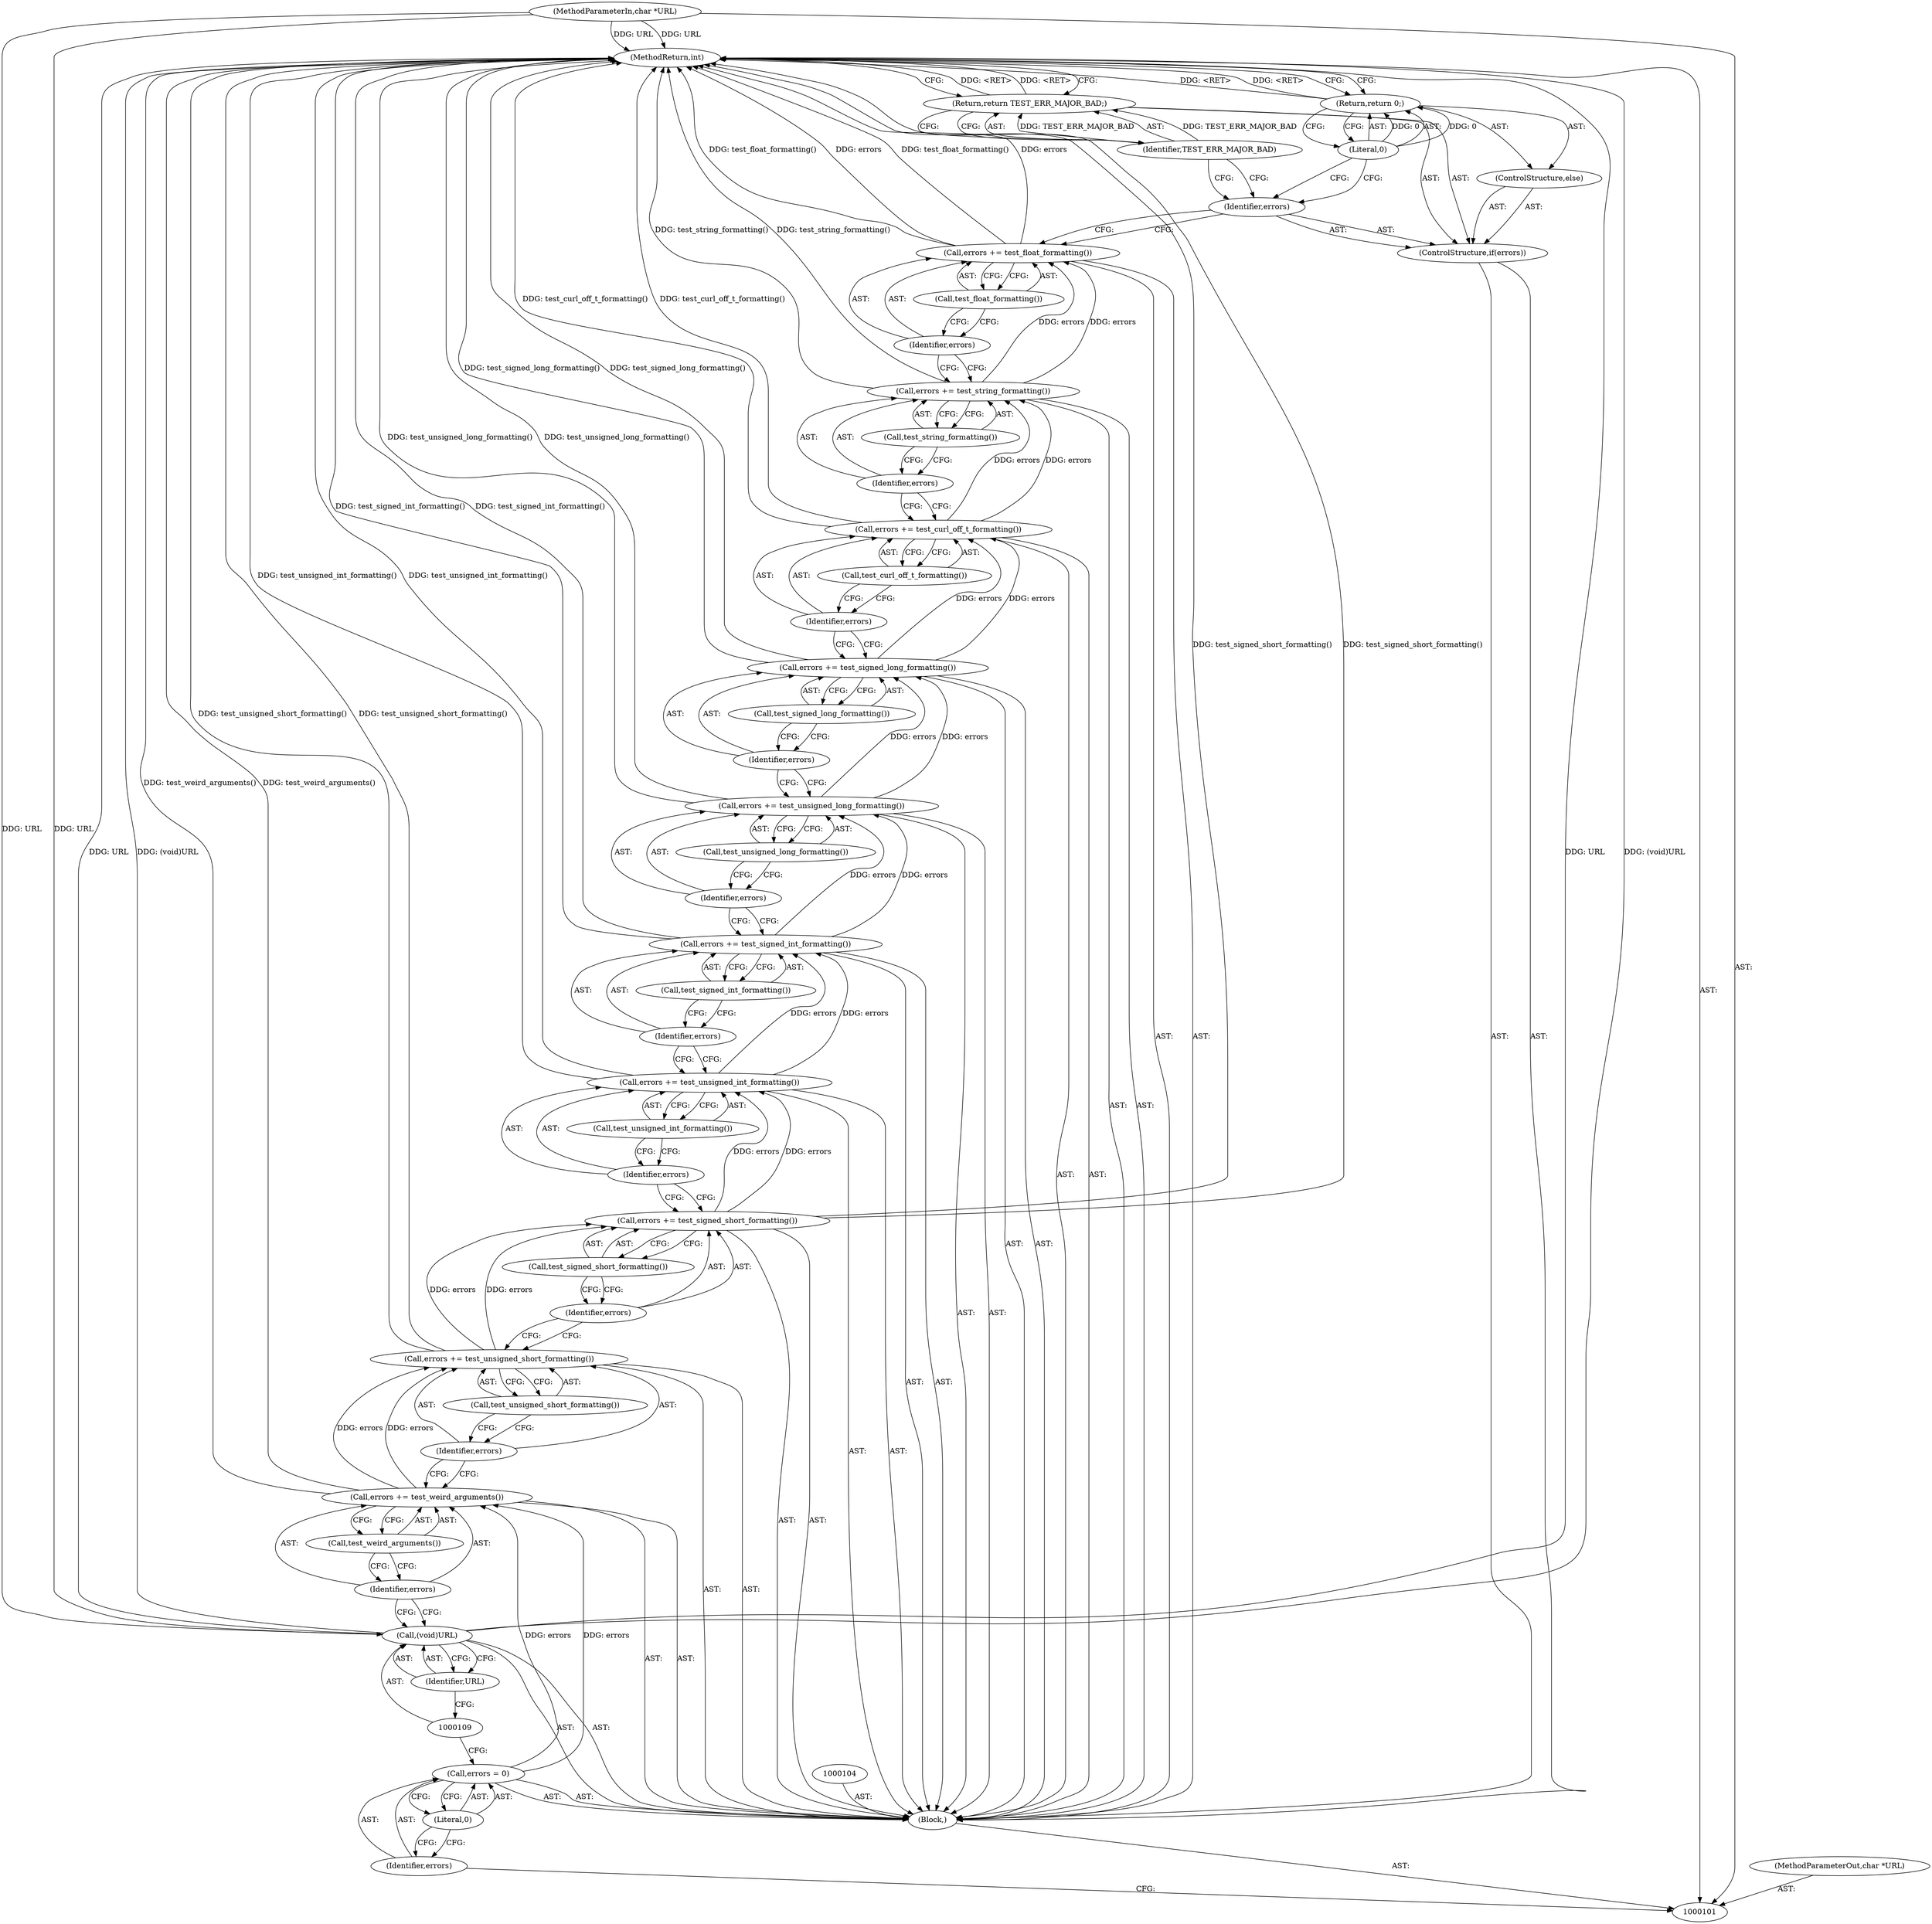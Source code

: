digraph "0_curl_curl-7_51_0-162-g3ab3c16_1" {
"1000148" [label="(MethodReturn,int)"];
"1000102" [label="(MethodParameterIn,char *URL)"];
"1000199" [label="(MethodParameterOut,char *URL)"];
"1000119" [label="(Call,test_signed_short_formatting())"];
"1000117" [label="(Call,errors += test_signed_short_formatting())"];
"1000118" [label="(Identifier,errors)"];
"1000122" [label="(Call,test_unsigned_int_formatting())"];
"1000120" [label="(Call,errors += test_unsigned_int_formatting())"];
"1000121" [label="(Identifier,errors)"];
"1000125" [label="(Call,test_signed_int_formatting())"];
"1000123" [label="(Call,errors += test_signed_int_formatting())"];
"1000124" [label="(Identifier,errors)"];
"1000128" [label="(Call,test_unsigned_long_formatting())"];
"1000126" [label="(Call,errors += test_unsigned_long_formatting())"];
"1000127" [label="(Identifier,errors)"];
"1000131" [label="(Call,test_signed_long_formatting())"];
"1000129" [label="(Call,errors += test_signed_long_formatting())"];
"1000130" [label="(Identifier,errors)"];
"1000103" [label="(Block,)"];
"1000134" [label="(Call,test_curl_off_t_formatting())"];
"1000132" [label="(Call,errors += test_curl_off_t_formatting())"];
"1000133" [label="(Identifier,errors)"];
"1000137" [label="(Call,test_string_formatting())"];
"1000135" [label="(Call,errors += test_string_formatting())"];
"1000136" [label="(Identifier,errors)"];
"1000140" [label="(Call,test_float_formatting())"];
"1000138" [label="(Call,errors += test_float_formatting())"];
"1000139" [label="(Identifier,errors)"];
"1000141" [label="(ControlStructure,if(errors))"];
"1000142" [label="(Identifier,errors)"];
"1000144" [label="(Identifier,TEST_ERR_MAJOR_BAD)"];
"1000143" [label="(Return,return TEST_ERR_MAJOR_BAD;)"];
"1000145" [label="(ControlStructure,else)"];
"1000147" [label="(Literal,0)"];
"1000146" [label="(Return,return 0;)"];
"1000107" [label="(Literal,0)"];
"1000105" [label="(Call,errors = 0)"];
"1000106" [label="(Identifier,errors)"];
"1000108" [label="(Call,(void)URL)"];
"1000110" [label="(Identifier,URL)"];
"1000113" [label="(Call,test_weird_arguments())"];
"1000111" [label="(Call,errors += test_weird_arguments())"];
"1000112" [label="(Identifier,errors)"];
"1000116" [label="(Call,test_unsigned_short_formatting())"];
"1000114" [label="(Call,errors += test_unsigned_short_formatting())"];
"1000115" [label="(Identifier,errors)"];
"1000148" -> "1000101"  [label="AST: "];
"1000148" -> "1000143"  [label="CFG: "];
"1000148" -> "1000146"  [label="CFG: "];
"1000146" -> "1000148"  [label="DDG: <RET>"];
"1000123" -> "1000148"  [label="DDG: test_signed_int_formatting()"];
"1000108" -> "1000148"  [label="DDG: (void)URL"];
"1000108" -> "1000148"  [label="DDG: URL"];
"1000138" -> "1000148"  [label="DDG: test_float_formatting()"];
"1000138" -> "1000148"  [label="DDG: errors"];
"1000102" -> "1000148"  [label="DDG: URL"];
"1000120" -> "1000148"  [label="DDG: test_unsigned_int_formatting()"];
"1000117" -> "1000148"  [label="DDG: test_signed_short_formatting()"];
"1000135" -> "1000148"  [label="DDG: test_string_formatting()"];
"1000129" -> "1000148"  [label="DDG: test_signed_long_formatting()"];
"1000132" -> "1000148"  [label="DDG: test_curl_off_t_formatting()"];
"1000111" -> "1000148"  [label="DDG: test_weird_arguments()"];
"1000126" -> "1000148"  [label="DDG: test_unsigned_long_formatting()"];
"1000114" -> "1000148"  [label="DDG: test_unsigned_short_formatting()"];
"1000143" -> "1000148"  [label="DDG: <RET>"];
"1000102" -> "1000101"  [label="AST: "];
"1000102" -> "1000148"  [label="DDG: URL"];
"1000102" -> "1000108"  [label="DDG: URL"];
"1000199" -> "1000101"  [label="AST: "];
"1000119" -> "1000117"  [label="AST: "];
"1000119" -> "1000118"  [label="CFG: "];
"1000117" -> "1000119"  [label="CFG: "];
"1000117" -> "1000103"  [label="AST: "];
"1000117" -> "1000119"  [label="CFG: "];
"1000118" -> "1000117"  [label="AST: "];
"1000119" -> "1000117"  [label="AST: "];
"1000121" -> "1000117"  [label="CFG: "];
"1000117" -> "1000148"  [label="DDG: test_signed_short_formatting()"];
"1000114" -> "1000117"  [label="DDG: errors"];
"1000117" -> "1000120"  [label="DDG: errors"];
"1000118" -> "1000117"  [label="AST: "];
"1000118" -> "1000114"  [label="CFG: "];
"1000119" -> "1000118"  [label="CFG: "];
"1000122" -> "1000120"  [label="AST: "];
"1000122" -> "1000121"  [label="CFG: "];
"1000120" -> "1000122"  [label="CFG: "];
"1000120" -> "1000103"  [label="AST: "];
"1000120" -> "1000122"  [label="CFG: "];
"1000121" -> "1000120"  [label="AST: "];
"1000122" -> "1000120"  [label="AST: "];
"1000124" -> "1000120"  [label="CFG: "];
"1000120" -> "1000148"  [label="DDG: test_unsigned_int_formatting()"];
"1000117" -> "1000120"  [label="DDG: errors"];
"1000120" -> "1000123"  [label="DDG: errors"];
"1000121" -> "1000120"  [label="AST: "];
"1000121" -> "1000117"  [label="CFG: "];
"1000122" -> "1000121"  [label="CFG: "];
"1000125" -> "1000123"  [label="AST: "];
"1000125" -> "1000124"  [label="CFG: "];
"1000123" -> "1000125"  [label="CFG: "];
"1000123" -> "1000103"  [label="AST: "];
"1000123" -> "1000125"  [label="CFG: "];
"1000124" -> "1000123"  [label="AST: "];
"1000125" -> "1000123"  [label="AST: "];
"1000127" -> "1000123"  [label="CFG: "];
"1000123" -> "1000148"  [label="DDG: test_signed_int_formatting()"];
"1000120" -> "1000123"  [label="DDG: errors"];
"1000123" -> "1000126"  [label="DDG: errors"];
"1000124" -> "1000123"  [label="AST: "];
"1000124" -> "1000120"  [label="CFG: "];
"1000125" -> "1000124"  [label="CFG: "];
"1000128" -> "1000126"  [label="AST: "];
"1000128" -> "1000127"  [label="CFG: "];
"1000126" -> "1000128"  [label="CFG: "];
"1000126" -> "1000103"  [label="AST: "];
"1000126" -> "1000128"  [label="CFG: "];
"1000127" -> "1000126"  [label="AST: "];
"1000128" -> "1000126"  [label="AST: "];
"1000130" -> "1000126"  [label="CFG: "];
"1000126" -> "1000148"  [label="DDG: test_unsigned_long_formatting()"];
"1000123" -> "1000126"  [label="DDG: errors"];
"1000126" -> "1000129"  [label="DDG: errors"];
"1000127" -> "1000126"  [label="AST: "];
"1000127" -> "1000123"  [label="CFG: "];
"1000128" -> "1000127"  [label="CFG: "];
"1000131" -> "1000129"  [label="AST: "];
"1000131" -> "1000130"  [label="CFG: "];
"1000129" -> "1000131"  [label="CFG: "];
"1000129" -> "1000103"  [label="AST: "];
"1000129" -> "1000131"  [label="CFG: "];
"1000130" -> "1000129"  [label="AST: "];
"1000131" -> "1000129"  [label="AST: "];
"1000133" -> "1000129"  [label="CFG: "];
"1000129" -> "1000148"  [label="DDG: test_signed_long_formatting()"];
"1000126" -> "1000129"  [label="DDG: errors"];
"1000129" -> "1000132"  [label="DDG: errors"];
"1000130" -> "1000129"  [label="AST: "];
"1000130" -> "1000126"  [label="CFG: "];
"1000131" -> "1000130"  [label="CFG: "];
"1000103" -> "1000101"  [label="AST: "];
"1000104" -> "1000103"  [label="AST: "];
"1000105" -> "1000103"  [label="AST: "];
"1000108" -> "1000103"  [label="AST: "];
"1000111" -> "1000103"  [label="AST: "];
"1000114" -> "1000103"  [label="AST: "];
"1000117" -> "1000103"  [label="AST: "];
"1000120" -> "1000103"  [label="AST: "];
"1000123" -> "1000103"  [label="AST: "];
"1000126" -> "1000103"  [label="AST: "];
"1000129" -> "1000103"  [label="AST: "];
"1000132" -> "1000103"  [label="AST: "];
"1000135" -> "1000103"  [label="AST: "];
"1000138" -> "1000103"  [label="AST: "];
"1000141" -> "1000103"  [label="AST: "];
"1000134" -> "1000132"  [label="AST: "];
"1000134" -> "1000133"  [label="CFG: "];
"1000132" -> "1000134"  [label="CFG: "];
"1000132" -> "1000103"  [label="AST: "];
"1000132" -> "1000134"  [label="CFG: "];
"1000133" -> "1000132"  [label="AST: "];
"1000134" -> "1000132"  [label="AST: "];
"1000136" -> "1000132"  [label="CFG: "];
"1000132" -> "1000148"  [label="DDG: test_curl_off_t_formatting()"];
"1000129" -> "1000132"  [label="DDG: errors"];
"1000132" -> "1000135"  [label="DDG: errors"];
"1000133" -> "1000132"  [label="AST: "];
"1000133" -> "1000129"  [label="CFG: "];
"1000134" -> "1000133"  [label="CFG: "];
"1000137" -> "1000135"  [label="AST: "];
"1000137" -> "1000136"  [label="CFG: "];
"1000135" -> "1000137"  [label="CFG: "];
"1000135" -> "1000103"  [label="AST: "];
"1000135" -> "1000137"  [label="CFG: "];
"1000136" -> "1000135"  [label="AST: "];
"1000137" -> "1000135"  [label="AST: "];
"1000139" -> "1000135"  [label="CFG: "];
"1000135" -> "1000148"  [label="DDG: test_string_formatting()"];
"1000132" -> "1000135"  [label="DDG: errors"];
"1000135" -> "1000138"  [label="DDG: errors"];
"1000136" -> "1000135"  [label="AST: "];
"1000136" -> "1000132"  [label="CFG: "];
"1000137" -> "1000136"  [label="CFG: "];
"1000140" -> "1000138"  [label="AST: "];
"1000140" -> "1000139"  [label="CFG: "];
"1000138" -> "1000140"  [label="CFG: "];
"1000138" -> "1000103"  [label="AST: "];
"1000138" -> "1000140"  [label="CFG: "];
"1000139" -> "1000138"  [label="AST: "];
"1000140" -> "1000138"  [label="AST: "];
"1000142" -> "1000138"  [label="CFG: "];
"1000138" -> "1000148"  [label="DDG: test_float_formatting()"];
"1000138" -> "1000148"  [label="DDG: errors"];
"1000135" -> "1000138"  [label="DDG: errors"];
"1000139" -> "1000138"  [label="AST: "];
"1000139" -> "1000135"  [label="CFG: "];
"1000140" -> "1000139"  [label="CFG: "];
"1000141" -> "1000103"  [label="AST: "];
"1000142" -> "1000141"  [label="AST: "];
"1000143" -> "1000141"  [label="AST: "];
"1000145" -> "1000141"  [label="AST: "];
"1000142" -> "1000141"  [label="AST: "];
"1000142" -> "1000138"  [label="CFG: "];
"1000144" -> "1000142"  [label="CFG: "];
"1000147" -> "1000142"  [label="CFG: "];
"1000144" -> "1000143"  [label="AST: "];
"1000144" -> "1000142"  [label="CFG: "];
"1000143" -> "1000144"  [label="CFG: "];
"1000144" -> "1000143"  [label="DDG: TEST_ERR_MAJOR_BAD"];
"1000143" -> "1000141"  [label="AST: "];
"1000143" -> "1000144"  [label="CFG: "];
"1000144" -> "1000143"  [label="AST: "];
"1000148" -> "1000143"  [label="CFG: "];
"1000143" -> "1000148"  [label="DDG: <RET>"];
"1000144" -> "1000143"  [label="DDG: TEST_ERR_MAJOR_BAD"];
"1000145" -> "1000141"  [label="AST: "];
"1000146" -> "1000145"  [label="AST: "];
"1000147" -> "1000146"  [label="AST: "];
"1000147" -> "1000142"  [label="CFG: "];
"1000146" -> "1000147"  [label="CFG: "];
"1000147" -> "1000146"  [label="DDG: 0"];
"1000146" -> "1000145"  [label="AST: "];
"1000146" -> "1000147"  [label="CFG: "];
"1000147" -> "1000146"  [label="AST: "];
"1000148" -> "1000146"  [label="CFG: "];
"1000146" -> "1000148"  [label="DDG: <RET>"];
"1000147" -> "1000146"  [label="DDG: 0"];
"1000107" -> "1000105"  [label="AST: "];
"1000107" -> "1000106"  [label="CFG: "];
"1000105" -> "1000107"  [label="CFG: "];
"1000105" -> "1000103"  [label="AST: "];
"1000105" -> "1000107"  [label="CFG: "];
"1000106" -> "1000105"  [label="AST: "];
"1000107" -> "1000105"  [label="AST: "];
"1000109" -> "1000105"  [label="CFG: "];
"1000105" -> "1000111"  [label="DDG: errors"];
"1000106" -> "1000105"  [label="AST: "];
"1000106" -> "1000101"  [label="CFG: "];
"1000107" -> "1000106"  [label="CFG: "];
"1000108" -> "1000103"  [label="AST: "];
"1000108" -> "1000110"  [label="CFG: "];
"1000109" -> "1000108"  [label="AST: "];
"1000110" -> "1000108"  [label="AST: "];
"1000112" -> "1000108"  [label="CFG: "];
"1000108" -> "1000148"  [label="DDG: (void)URL"];
"1000108" -> "1000148"  [label="DDG: URL"];
"1000102" -> "1000108"  [label="DDG: URL"];
"1000110" -> "1000108"  [label="AST: "];
"1000110" -> "1000109"  [label="CFG: "];
"1000108" -> "1000110"  [label="CFG: "];
"1000113" -> "1000111"  [label="AST: "];
"1000113" -> "1000112"  [label="CFG: "];
"1000111" -> "1000113"  [label="CFG: "];
"1000111" -> "1000103"  [label="AST: "];
"1000111" -> "1000113"  [label="CFG: "];
"1000112" -> "1000111"  [label="AST: "];
"1000113" -> "1000111"  [label="AST: "];
"1000115" -> "1000111"  [label="CFG: "];
"1000111" -> "1000148"  [label="DDG: test_weird_arguments()"];
"1000105" -> "1000111"  [label="DDG: errors"];
"1000111" -> "1000114"  [label="DDG: errors"];
"1000112" -> "1000111"  [label="AST: "];
"1000112" -> "1000108"  [label="CFG: "];
"1000113" -> "1000112"  [label="CFG: "];
"1000116" -> "1000114"  [label="AST: "];
"1000116" -> "1000115"  [label="CFG: "];
"1000114" -> "1000116"  [label="CFG: "];
"1000114" -> "1000103"  [label="AST: "];
"1000114" -> "1000116"  [label="CFG: "];
"1000115" -> "1000114"  [label="AST: "];
"1000116" -> "1000114"  [label="AST: "];
"1000118" -> "1000114"  [label="CFG: "];
"1000114" -> "1000148"  [label="DDG: test_unsigned_short_formatting()"];
"1000111" -> "1000114"  [label="DDG: errors"];
"1000114" -> "1000117"  [label="DDG: errors"];
"1000115" -> "1000114"  [label="AST: "];
"1000115" -> "1000111"  [label="CFG: "];
"1000116" -> "1000115"  [label="CFG: "];
}
